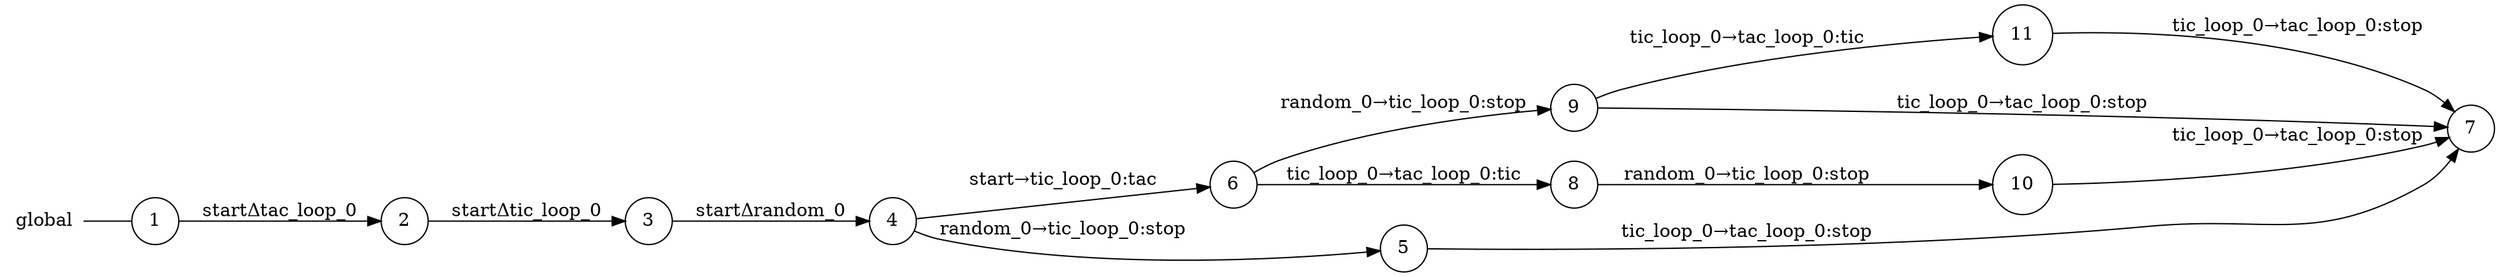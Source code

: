 digraph global {
	rankdir="LR";
	n_0 [label="global", shape="plaintext"];
	n_1 [id="5", shape=circle, label="6"];
	n_2 [id="12", shape=circle, label="5"];
	n_3 [id="11", shape=circle, label="11"];
	n_4 [id="14", shape=circle, label="4"];
	n_5 [id="10", shape=circle, label="9"];
	n_6 [id="1", shape=circle, label="1"];
	n_0 -> n_6 [arrowhead=none];
	n_7 [id="2", shape=circle, label="2"];
	n_8 [id="8", shape=circle, label="10"];
	n_9 [id="4", shape=circle, label="7"];
	n_10 [id="7", shape=circle, label="8"];
	n_11 [id="3", shape=circle, label="3"];

	n_2 -> n_9 [id="[$e|16]", label="tic_loop_0→tac_loop_0:stop"];
	n_1 -> n_10 [id="[$e|8]", label="tic_loop_0→tac_loop_0:tic"];
	n_7 -> n_11 [id="[$e|6]", label="startΔtic_loop_0"];
	n_5 -> n_3 [id="[$e|7]", label="tic_loop_0→tac_loop_0:tic"];
	n_6 -> n_7 [id="[$e|2]", label="startΔtac_loop_0"];
	n_11 -> n_4 [id="[$e|3]", label="startΔrandom_0"];
	n_4 -> n_2 [id="[$e|12]", label="random_0→tic_loop_0:stop"];
	n_5 -> n_9 [id="[$e|14]", label="tic_loop_0→tac_loop_0:stop"];
	n_10 -> n_8 [id="[$e|10]", label="random_0→tic_loop_0:stop"];
	n_1 -> n_5 [id="[$e|4]", label="random_0→tic_loop_0:stop"];
	n_3 -> n_9 [id="[$e|5]", label="tic_loop_0→tac_loop_0:stop"];
	n_4 -> n_1 [id="[$e|11]", label="start→tic_loop_0:tac"];
	n_8 -> n_9 [id="[$e|15]", label="tic_loop_0→tac_loop_0:stop"];
}
